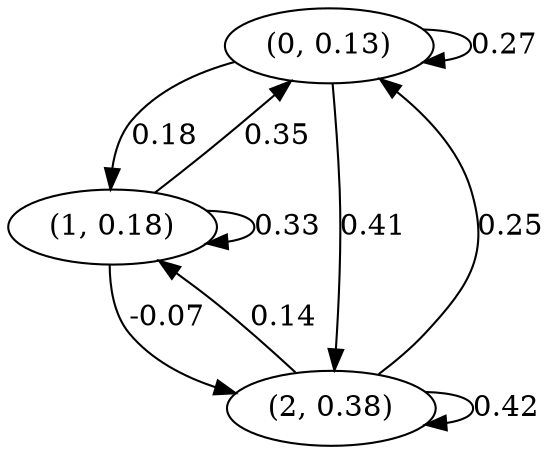digraph {
    0 [ label = "(0, 0.13)" ]
    1 [ label = "(1, 0.18)" ]
    2 [ label = "(2, 0.38)" ]
    0 -> 0 [ label = "0.27" ]
    1 -> 1 [ label = "0.33" ]
    2 -> 2 [ label = "0.42" ]
    1 -> 0 [ label = "0.35" ]
    2 -> 0 [ label = "0.25" ]
    0 -> 1 [ label = "0.18" ]
    2 -> 1 [ label = "0.14" ]
    0 -> 2 [ label = "0.41" ]
    1 -> 2 [ label = "-0.07" ]
}

